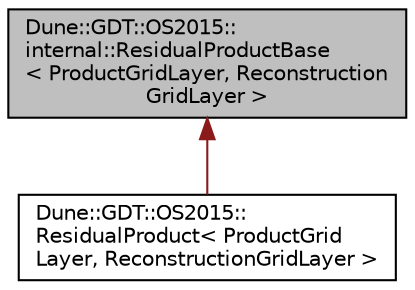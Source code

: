 digraph "Dune::GDT::OS2015::internal::ResidualProductBase&lt; ProductGridLayer, ReconstructionGridLayer &gt;"
{
  edge [fontname="Helvetica",fontsize="10",labelfontname="Helvetica",labelfontsize="10"];
  node [fontname="Helvetica",fontsize="10",shape=record];
  Node0 [label="Dune::GDT::OS2015::\linternal::ResidualProductBase\l\< ProductGridLayer, Reconstruction\lGridLayer \>",height=0.2,width=0.4,color="black", fillcolor="grey75", style="filled", fontcolor="black"];
  Node0 -> Node1 [dir="back",color="firebrick4",fontsize="10",style="solid",fontname="Helvetica"];
  Node1 [label="Dune::GDT::OS2015::\lResidualProduct\< ProductGrid\lLayer, ReconstructionGridLayer \>",height=0.2,width=0.4,color="black", fillcolor="white", style="filled",URL="$a02278.html"];
}
